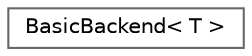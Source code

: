 digraph "Graphical Class Hierarchy"
{
 // LATEX_PDF_SIZE
  bgcolor="transparent";
  edge [fontname=Helvetica,fontsize=10,labelfontname=Helvetica,labelfontsize=10];
  node [fontname=Helvetica,fontsize=10,shape=box,height=0.2,width=0.4];
  rankdir="LR";
  Node0 [id="Node000000",label="BasicBackend\< T \>",height=0.2,width=0.4,color="grey40", fillcolor="white", style="filled",URL="$classBasicBackend.html",tooltip=" "];
}
